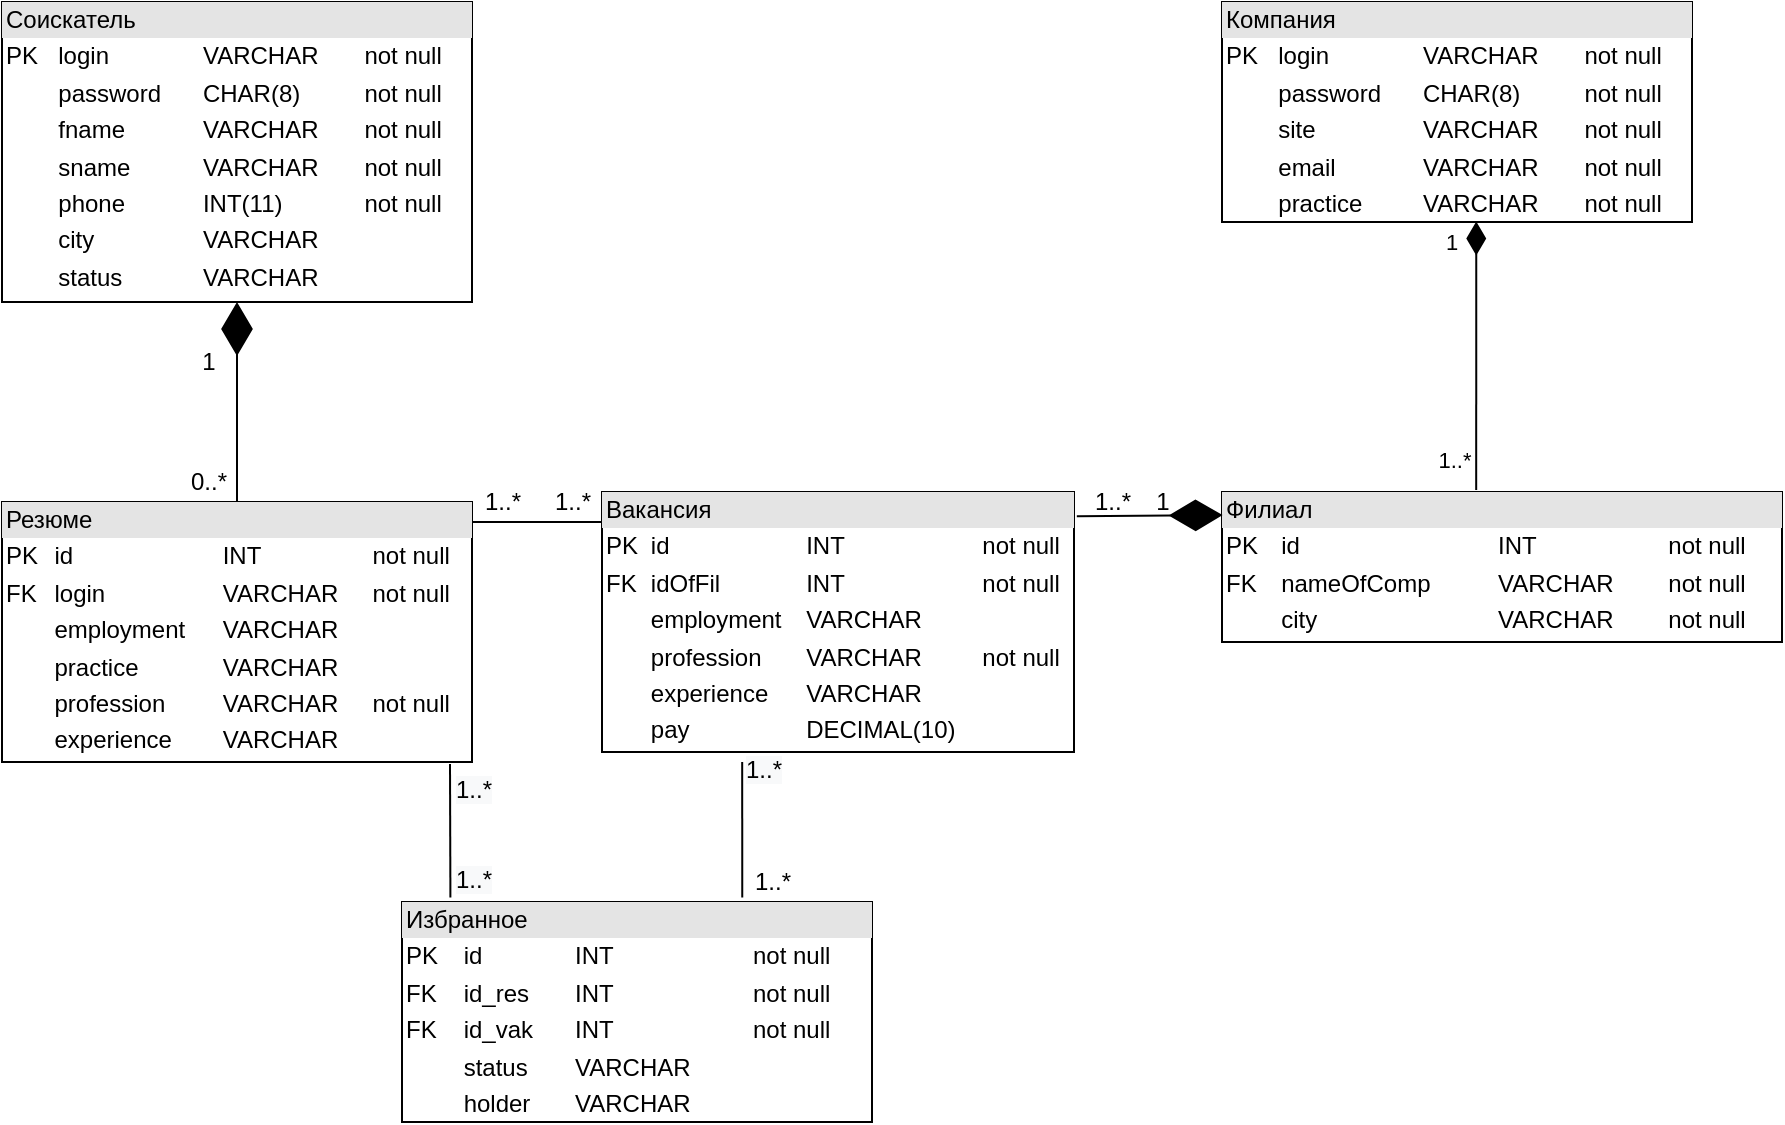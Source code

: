<mxfile version="13.1.5" type="google"><diagram id="iPvBhZaRVO_yKuWMMvG2" name="Page-2"><mxGraphModel dx="868" dy="450" grid="1" gridSize="10" guides="1" tooltips="1" connect="1" arrows="1" fold="1" page="1" pageScale="1" pageWidth="1169" pageHeight="827" math="0" shadow="0"><root><mxCell id="I4gXhSyLeN55q3OiTsRO-0"/><mxCell id="I4gXhSyLeN55q3OiTsRO-1" parent="I4gXhSyLeN55q3OiTsRO-0"/><mxCell id="I4gXhSyLeN55q3OiTsRO-2" value="&lt;div style=&quot;box-sizing: border-box ; width: 100% ; background: #e4e4e4 ; padding: 2px&quot;&gt;Соискатель&lt;/div&gt;&lt;table style=&quot;width: 100% ; font-size: 1em&quot; cellpadding=&quot;2&quot; cellspacing=&quot;0&quot;&gt;&lt;tbody&gt;&lt;tr&gt;&lt;td&gt;PK&lt;/td&gt;&lt;td&gt;login&lt;/td&gt;&lt;td&gt;VARCHAR&lt;/td&gt;&lt;td&gt;not null&lt;/td&gt;&lt;/tr&gt;&lt;tr&gt;&lt;td&gt;&lt;br&gt;&lt;/td&gt;&lt;td&gt;password&lt;/td&gt;&lt;td&gt;CHAR(8)&lt;/td&gt;&lt;td&gt;not null&lt;/td&gt;&lt;/tr&gt;&lt;tr&gt;&lt;td&gt;&lt;br&gt;&lt;/td&gt;&lt;td&gt;fname&lt;br&gt;&lt;/td&gt;&lt;td&gt;VARCHAR&lt;/td&gt;&lt;td&gt;not null&lt;/td&gt;&lt;/tr&gt;&lt;tr&gt;&lt;td&gt;&lt;br&gt;&lt;/td&gt;&lt;td&gt;sname&lt;br&gt;&lt;/td&gt;&lt;td&gt;VARCHAR&lt;/td&gt;&lt;td&gt;not null&lt;/td&gt;&lt;/tr&gt;&lt;tr&gt;&lt;td&gt;&lt;br&gt;&lt;/td&gt;&lt;td&gt;phone&lt;/td&gt;&lt;td&gt;INT(11)&lt;/td&gt;&lt;td&gt;not null&lt;/td&gt;&lt;/tr&gt;&lt;tr&gt;&lt;td&gt;&lt;/td&gt;&lt;td&gt;city&lt;br&gt;&lt;/td&gt;&lt;td&gt;VARCHAR&lt;/td&gt;&lt;td&gt;&lt;br&gt;&lt;/td&gt;&lt;/tr&gt;&lt;tr&gt;&lt;td&gt;&lt;br&gt;&lt;/td&gt;&lt;td&gt;status&lt;br&gt;&lt;/td&gt;&lt;td&gt;VARCHAR&lt;/td&gt;&lt;td&gt;&lt;br&gt;&lt;/td&gt;&lt;/tr&gt;&lt;/tbody&gt;&lt;/table&gt;" style="verticalAlign=top;align=left;overflow=fill;html=1;" parent="I4gXhSyLeN55q3OiTsRO-1" vertex="1"><mxGeometry x="30" y="50" width="235" height="150" as="geometry"/></mxCell><mxCell id="I4gXhSyLeN55q3OiTsRO-18" value="&lt;div style=&quot;box-sizing: border-box ; width: 100% ; background: #e4e4e4 ; padding: 2px&quot;&gt;Резюме&lt;/div&gt;&lt;table style=&quot;width: 100% ; font-size: 1em&quot; cellpadding=&quot;2&quot; cellspacing=&quot;0&quot;&gt;&lt;tbody&gt;&lt;tr&gt;&lt;td&gt;PK&lt;/td&gt;&lt;td&gt;id&lt;/td&gt;&lt;td&gt;INT&lt;/td&gt;&lt;td&gt;not null&lt;/td&gt;&lt;/tr&gt;&lt;tr&gt;&lt;td&gt;FK&lt;/td&gt;&lt;td&gt;login&lt;/td&gt;&lt;td&gt;VARCHAR&lt;/td&gt;&lt;td&gt;not null&lt;/td&gt;&lt;/tr&gt;&lt;tr&gt;&lt;td&gt;&lt;br&gt;&lt;/td&gt;&lt;td&gt;employment&lt;br&gt;&lt;/td&gt;&lt;td&gt;VARCHAR&lt;/td&gt;&lt;td&gt;&lt;br&gt;&lt;/td&gt;&lt;/tr&gt;&lt;tr&gt;&lt;td&gt;&lt;br&gt;&lt;/td&gt;&lt;td&gt;practice&lt;br&gt;&lt;/td&gt;&lt;td&gt;VARCHAR&lt;/td&gt;&lt;td&gt;&lt;br&gt;&lt;/td&gt;&lt;/tr&gt;&lt;tr&gt;&lt;td&gt;&lt;br&gt;&lt;/td&gt;&lt;td&gt;profession&lt;br&gt;&lt;/td&gt;&lt;td&gt;VARCHAR&lt;/td&gt;&lt;td&gt;not null&lt;/td&gt;&lt;/tr&gt;&lt;tr&gt;&lt;td&gt;&lt;/td&gt;&lt;td&gt;experience&lt;br&gt;&lt;/td&gt;&lt;td&gt;VARCHAR&lt;/td&gt;&lt;td&gt;&lt;br&gt;&lt;/td&gt;&lt;/tr&gt;&lt;/tbody&gt;&lt;/table&gt;" style="verticalAlign=top;align=left;overflow=fill;html=1;" parent="I4gXhSyLeN55q3OiTsRO-1" vertex="1"><mxGeometry x="30" y="300" width="235" height="130" as="geometry"/></mxCell><mxCell id="I4gXhSyLeN55q3OiTsRO-19" value="&lt;div style=&quot;box-sizing: border-box ; width: 100% ; background: #e4e4e4 ; padding: 2px&quot;&gt;Компания&lt;/div&gt;&lt;table style=&quot;width: 100% ; font-size: 1em&quot; cellpadding=&quot;2&quot; cellspacing=&quot;0&quot;&gt;&lt;tbody&gt;&lt;tr&gt;&lt;td&gt;PK&lt;/td&gt;&lt;td&gt;login&lt;br&gt;&lt;/td&gt;&lt;td&gt;VARCHAR&lt;/td&gt;&lt;td&gt;not null&lt;/td&gt;&lt;/tr&gt;&lt;tr&gt;&lt;td&gt;&lt;br&gt;&lt;/td&gt;&lt;td&gt;password&lt;/td&gt;&lt;td&gt;CHAR(8)&lt;/td&gt;&lt;td&gt;not null&lt;/td&gt;&lt;/tr&gt;&lt;tr&gt;&lt;td&gt;&lt;br&gt;&lt;/td&gt;&lt;td&gt;site&lt;br&gt;&lt;/td&gt;&lt;td&gt;VARCHAR&lt;/td&gt;&lt;td&gt;not null&lt;/td&gt;&lt;/tr&gt;&lt;tr&gt;&lt;td&gt;&lt;br&gt;&lt;/td&gt;&lt;td&gt;email&lt;br&gt;&lt;/td&gt;&lt;td&gt;VARCHAR&lt;/td&gt;&lt;td&gt;not null&lt;/td&gt;&lt;/tr&gt;&lt;tr&gt;&lt;td&gt;&lt;br&gt;&lt;/td&gt;&lt;td&gt;practice&lt;br&gt;&lt;/td&gt;&lt;td&gt;VARCHAR&lt;/td&gt;&lt;td&gt;not null&lt;/td&gt;&lt;/tr&gt;&lt;/tbody&gt;&lt;/table&gt;" style="verticalAlign=top;align=left;overflow=fill;html=1;" parent="I4gXhSyLeN55q3OiTsRO-1" vertex="1"><mxGeometry x="640" y="50" width="235" height="110" as="geometry"/></mxCell><mxCell id="I4gXhSyLeN55q3OiTsRO-20" value="&lt;div style=&quot;box-sizing: border-box ; width: 100% ; background: #e4e4e4 ; padding: 2px&quot;&gt;Филиал&lt;/div&gt;&lt;table style=&quot;width: 100% ; font-size: 1em&quot; cellpadding=&quot;2&quot; cellspacing=&quot;0&quot;&gt;&lt;tbody&gt;&lt;tr&gt;&lt;td&gt;PK&lt;/td&gt;&lt;td&gt;id&lt;br&gt;&lt;/td&gt;&lt;td&gt;INT&lt;/td&gt;&lt;td&gt;not null&lt;/td&gt;&lt;/tr&gt;&lt;tr&gt;&lt;td&gt;FK&lt;/td&gt;&lt;td&gt;nameOfComp&lt;/td&gt;&lt;td&gt;VARCHAR&lt;/td&gt;&lt;td&gt;not null&lt;/td&gt;&lt;/tr&gt;&lt;tr&gt;&lt;td&gt;&lt;br&gt;&lt;/td&gt;&lt;td&gt;city&lt;br&gt;&lt;/td&gt;&lt;td&gt;VARCHAR&lt;/td&gt;&lt;td&gt;not null&lt;/td&gt;&lt;/tr&gt;&lt;/tbody&gt;&lt;/table&gt;" style="verticalAlign=top;align=left;overflow=fill;html=1;" parent="I4gXhSyLeN55q3OiTsRO-1" vertex="1"><mxGeometry x="640" y="295" width="280" height="75" as="geometry"/></mxCell><mxCell id="0O1uWrIhY-8BR4-yKfR0-11" style="edgeStyle=orthogonalEdgeStyle;rounded=0;orthogonalLoop=1;jettySize=auto;html=1;endArrow=none;endFill=0;" parent="I4gXhSyLeN55q3OiTsRO-1" source="I4gXhSyLeN55q3OiTsRO-21" edge="1"><mxGeometry relative="1" as="geometry"><mxPoint x="265" y="310" as="targetPoint"/><Array as="points"><mxPoint x="265" y="310"/></Array></mxGeometry></mxCell><mxCell id="I4gXhSyLeN55q3OiTsRO-21" value="&lt;div style=&quot;box-sizing: border-box ; width: 100% ; background: #e4e4e4 ; padding: 2px&quot;&gt;Вакансия&lt;/div&gt;&lt;table style=&quot;width: 100% ; font-size: 1em&quot; cellpadding=&quot;2&quot; cellspacing=&quot;0&quot;&gt;&lt;tbody&gt;&lt;tr&gt;&lt;td&gt;PK&lt;/td&gt;&lt;td&gt;id&lt;/td&gt;&lt;td&gt;INT&lt;/td&gt;&lt;td&gt;not null&lt;/td&gt;&lt;/tr&gt;&lt;tr&gt;&lt;td&gt;FK&lt;/td&gt;&lt;td&gt;idOfFil&lt;br&gt;&lt;/td&gt;&lt;td&gt;INT&lt;/td&gt;&lt;td&gt;not null&lt;/td&gt;&lt;/tr&gt;&lt;tr&gt;&lt;td&gt;&lt;br&gt;&lt;/td&gt;&lt;td&gt;employment&lt;br&gt;&lt;/td&gt;&lt;td&gt;VARCHAR&lt;/td&gt;&lt;td&gt;&lt;br&gt;&lt;/td&gt;&lt;/tr&gt;&lt;tr&gt;&lt;td&gt;&lt;br&gt;&lt;/td&gt;&lt;td&gt;profession&lt;br&gt;&lt;/td&gt;&lt;td&gt;VARCHAR&lt;/td&gt;&lt;td&gt;not null&lt;/td&gt;&lt;/tr&gt;&lt;tr&gt;&lt;td&gt;&lt;/td&gt;&lt;td&gt;experience&lt;br&gt;&lt;/td&gt;&lt;td&gt;VARCHAR&lt;/td&gt;&lt;td&gt;&lt;br&gt;&lt;/td&gt;&lt;/tr&gt;&lt;tr&gt;&lt;td&gt;&lt;br&gt;&lt;/td&gt;&lt;td&gt;pay&lt;/td&gt;&lt;td&gt;DECIMAL(10)&lt;br&gt;&lt;/td&gt;&lt;td&gt;&lt;br&gt;&lt;/td&gt;&lt;/tr&gt;&lt;/tbody&gt;&lt;/table&gt;" style="verticalAlign=top;align=left;overflow=fill;html=1;" parent="I4gXhSyLeN55q3OiTsRO-1" vertex="1"><mxGeometry x="330" y="295" width="236" height="130" as="geometry"/></mxCell><mxCell id="0O1uWrIhY-8BR4-yKfR0-3" value="1" style="endArrow=none;html=1;endSize=12;startArrow=diamondThin;startSize=14;startFill=1;edgeStyle=orthogonalEdgeStyle;align=left;verticalAlign=bottom;endFill=0;exitX=0.541;exitY=0.998;exitDx=0;exitDy=0;exitPerimeter=0;" parent="I4gXhSyLeN55q3OiTsRO-1" source="I4gXhSyLeN55q3OiTsRO-19" edge="1"><mxGeometry x="-0.002" y="-51" relative="1" as="geometry"><mxPoint x="788" y="170" as="sourcePoint"/><mxPoint x="767" y="294" as="targetPoint"/><Array as="points"><mxPoint x="767" y="294"/><mxPoint x="767" y="294"/></Array><mxPoint x="34" y="-48" as="offset"/></mxGeometry></mxCell><mxCell id="0O1uWrIhY-8BR4-yKfR0-4" value="1..*" style="edgeLabel;html=1;align=center;verticalAlign=middle;resizable=0;points=[];" parent="I4gXhSyLeN55q3OiTsRO-1" vertex="1" connectable="0"><mxGeometry x="769.995" y="294.999" as="geometry"><mxPoint x="-14.1" y="-16.03" as="offset"/></mxGeometry></mxCell><mxCell id="0O1uWrIhY-8BR4-yKfR0-7" value="" style="endArrow=diamondThin;endFill=1;endSize=24;html=1;entryX=0.5;entryY=1;entryDx=0;entryDy=0;" parent="I4gXhSyLeN55q3OiTsRO-1" source="I4gXhSyLeN55q3OiTsRO-18" target="I4gXhSyLeN55q3OiTsRO-2" edge="1"><mxGeometry width="160" relative="1" as="geometry"><mxPoint x="100" y="390" as="sourcePoint"/><mxPoint x="260" y="390" as="targetPoint"/></mxGeometry></mxCell><mxCell id="0O1uWrIhY-8BR4-yKfR0-8" value="1" style="text;html=1;align=center;verticalAlign=middle;resizable=0;points=[];autosize=1;" parent="I4gXhSyLeN55q3OiTsRO-1" vertex="1"><mxGeometry x="123" y="220" width="20" height="20" as="geometry"/></mxCell><mxCell id="0O1uWrIhY-8BR4-yKfR0-9" value="0..*" style="text;html=1;align=center;verticalAlign=middle;resizable=0;points=[];autosize=1;" parent="I4gXhSyLeN55q3OiTsRO-1" vertex="1"><mxGeometry x="118" y="280" width="30" height="20" as="geometry"/></mxCell><mxCell id="0O1uWrIhY-8BR4-yKfR0-12" value="1..*" style="text;html=1;align=center;verticalAlign=middle;resizable=0;points=[];autosize=1;" parent="I4gXhSyLeN55q3OiTsRO-1" vertex="1"><mxGeometry x="265" y="290" width="30" height="20" as="geometry"/></mxCell><mxCell id="0O1uWrIhY-8BR4-yKfR0-13" value="1" style="text;html=1;align=center;verticalAlign=middle;resizable=0;points=[];autosize=1;" parent="I4gXhSyLeN55q3OiTsRO-1" vertex="1"><mxGeometry x="600" y="290" width="20" height="20" as="geometry"/></mxCell><mxCell id="0O1uWrIhY-8BR4-yKfR0-22" value="" style="endArrow=diamondThin;endFill=1;endSize=24;html=1;entryX=0.001;entryY=0.154;entryDx=0;entryDy=0;entryPerimeter=0;exitX=1.006;exitY=0.093;exitDx=0;exitDy=0;exitPerimeter=0;" parent="I4gXhSyLeN55q3OiTsRO-1" source="I4gXhSyLeN55q3OiTsRO-21" target="I4gXhSyLeN55q3OiTsRO-20" edge="1"><mxGeometry width="160" relative="1" as="geometry"><mxPoint x="589" y="300" as="sourcePoint"/><mxPoint x="572" y="122" as="targetPoint"/><Array as="points"/></mxGeometry></mxCell><mxCell id="0O1uWrIhY-8BR4-yKfR0-23" value="1..*" style="text;html=1;align=center;verticalAlign=middle;resizable=0;points=[];autosize=1;" parent="I4gXhSyLeN55q3OiTsRO-1" vertex="1"><mxGeometry x="300" y="290" width="30" height="20" as="geometry"/></mxCell><mxCell id="0O1uWrIhY-8BR4-yKfR0-24" value="1..*" style="text;html=1;align=center;verticalAlign=middle;resizable=0;points=[];autosize=1;" parent="I4gXhSyLeN55q3OiTsRO-1" vertex="1"><mxGeometry x="570" y="290" width="30" height="20" as="geometry"/></mxCell><mxCell id="vIJb2oEV5kdsDBw-y3sb-0" value="&lt;div style=&quot;box-sizing: border-box ; width: 100% ; background: #e4e4e4 ; padding: 2px&quot;&gt;Избранное&lt;/div&gt;&lt;table style=&quot;width: 100% ; font-size: 1em&quot; cellpadding=&quot;2&quot; cellspacing=&quot;0&quot;&gt;&lt;tbody&gt;&lt;tr&gt;&lt;td&gt;PK&lt;/td&gt;&lt;td&gt;id&lt;/td&gt;&lt;td&gt;INT&lt;/td&gt;&lt;td&gt;not null&lt;/td&gt;&lt;/tr&gt;&lt;tr&gt;&lt;td&gt;FK&lt;/td&gt;&lt;td&gt;id_res&lt;/td&gt;&lt;td&gt;INT&lt;/td&gt;&lt;td&gt;not null&lt;/td&gt;&lt;/tr&gt;&lt;tr&gt;&lt;td&gt;FK&lt;/td&gt;&lt;td&gt;id_vak&lt;br&gt;&lt;/td&gt;&lt;td&gt;INT&lt;/td&gt;&lt;td&gt;not null&lt;/td&gt;&lt;/tr&gt;&lt;tr&gt;&lt;td&gt;&lt;br&gt;&lt;/td&gt;&lt;td&gt;status&lt;/td&gt;&lt;td&gt;VARCHAR&lt;/td&gt;&lt;td&gt;&lt;br&gt;&lt;/td&gt;&lt;/tr&gt;&lt;tr&gt;&lt;td&gt;&lt;br&gt;&lt;/td&gt;&lt;td&gt;holder&lt;/td&gt;&lt;td&gt;VARCHAR&lt;/td&gt;&lt;td&gt;&lt;br&gt;&lt;/td&gt;&lt;/tr&gt;&lt;/tbody&gt;&lt;/table&gt;" style="verticalAlign=top;align=left;overflow=fill;html=1;" parent="I4gXhSyLeN55q3OiTsRO-1" vertex="1"><mxGeometry x="230" y="500" width="235" height="110" as="geometry"/></mxCell><mxCell id="f8eGErdRui5QcLw-nOhS-0" value="" style="endArrow=none;html=1;exitX=0.297;exitY=1.038;exitDx=0;exitDy=0;exitPerimeter=0;entryX=0.724;entryY=-0.02;entryDx=0;entryDy=0;entryPerimeter=0;" parent="I4gXhSyLeN55q3OiTsRO-1" source="I4gXhSyLeN55q3OiTsRO-21" target="vIJb2oEV5kdsDBw-y3sb-0" edge="1"><mxGeometry width="50" height="50" relative="1" as="geometry"><mxPoint x="410" y="290" as="sourcePoint"/><mxPoint x="437" y="160" as="targetPoint"/><Array as="points"/></mxGeometry></mxCell><mxCell id="f8eGErdRui5QcLw-nOhS-1" value="1..*" style="text;html=1;align=center;verticalAlign=middle;resizable=0;points=[];autosize=1;" parent="I4gXhSyLeN55q3OiTsRO-1" vertex="1"><mxGeometry x="400" y="480" width="30" height="20" as="geometry"/></mxCell><mxCell id="f8eGErdRui5QcLw-nOhS-2" value="&lt;span style=&quot;color: rgb(0, 0, 0); font-family: helvetica; font-size: 12px; font-style: normal; font-weight: 400; letter-spacing: normal; text-align: center; text-indent: 0px; text-transform: none; word-spacing: 0px; background-color: rgb(248, 249, 250); display: inline; float: none;&quot;&gt;1..*&lt;/span&gt;" style="text;whiteSpace=wrap;html=1;" parent="I4gXhSyLeN55q3OiTsRO-1" vertex="1"><mxGeometry x="400" y="420" width="40" height="30" as="geometry"/></mxCell><mxCell id="f8eGErdRui5QcLw-nOhS-4" value="" style="endArrow=none;html=1;entryX=0.103;entryY=-0.02;entryDx=0;entryDy=0;entryPerimeter=0;" parent="I4gXhSyLeN55q3OiTsRO-1" target="vIJb2oEV5kdsDBw-y3sb-0" edge="1"><mxGeometry width="50" height="50" relative="1" as="geometry"><mxPoint x="254" y="431" as="sourcePoint"/><mxPoint x="410.14" y="507.8" as="targetPoint"/><Array as="points"/></mxGeometry></mxCell><mxCell id="f8eGErdRui5QcLw-nOhS-6" value="&lt;span style=&quot;color: rgb(0, 0, 0); font-family: helvetica; font-size: 12px; font-style: normal; font-weight: 400; letter-spacing: normal; text-align: center; text-indent: 0px; text-transform: none; word-spacing: 0px; background-color: rgb(248, 249, 250); display: inline; float: none;&quot;&gt;1..*&lt;/span&gt;" style="text;whiteSpace=wrap;html=1;" parent="I4gXhSyLeN55q3OiTsRO-1" vertex="1"><mxGeometry x="255" y="430" width="40" height="30" as="geometry"/></mxCell><mxCell id="f8eGErdRui5QcLw-nOhS-7" value="&lt;span style=&quot;color: rgb(0, 0, 0); font-family: helvetica; font-size: 12px; font-style: normal; font-weight: 400; letter-spacing: normal; text-align: center; text-indent: 0px; text-transform: none; word-spacing: 0px; background-color: rgb(248, 249, 250); display: inline; float: none;&quot;&gt;1..*&lt;/span&gt;" style="text;whiteSpace=wrap;html=1;" parent="I4gXhSyLeN55q3OiTsRO-1" vertex="1"><mxGeometry x="255" y="475" width="40" height="30" as="geometry"/></mxCell></root></mxGraphModel></diagram></mxfile>